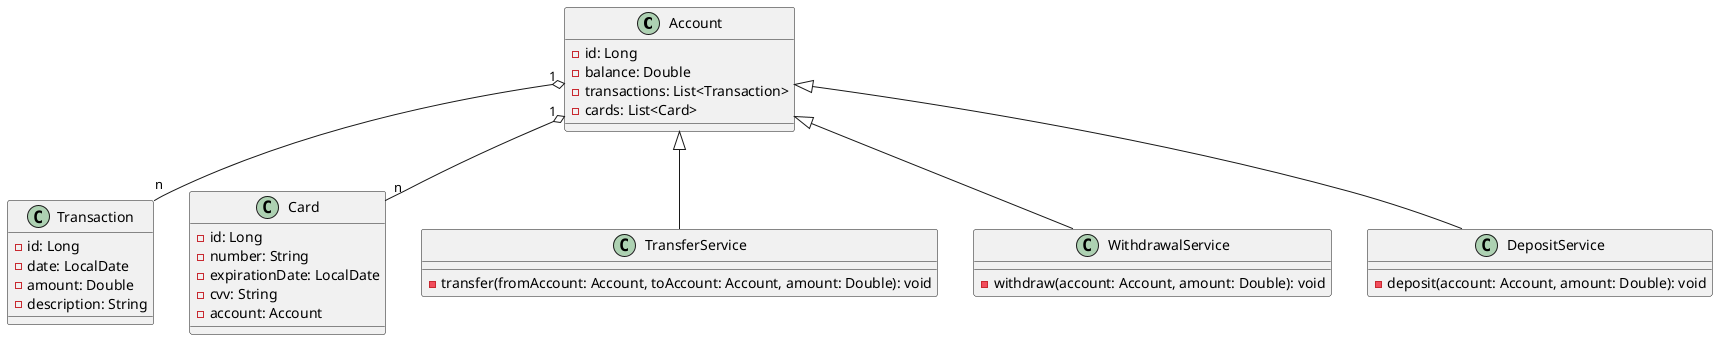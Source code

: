 @startuml Model

class Account {
  - id: Long
  - balance: Double
  - transactions: List<Transaction>
  - cards: List<Card>
}

class Transaction {
  - id: Long
  - date: LocalDate
  - amount: Double
  - description: String
}

class Card {
  - id: Long
  - number: String
  - expirationDate: LocalDate
  - cvv: String
  - account: Account
}

Account "1" o-- "n" Transaction
Account "1" o-- "n" Card

class TransferService {
  - transfer(fromAccount: Account, toAccount: Account, amount: Double): void
}

class WithdrawalService {
  - withdraw(account: Account, amount: Double): void
}

class DepositService {
  - deposit(account: Account, amount: Double): void
}

TransferService -up-|> Account
WithdrawalService -up-|> Account
DepositService -up-|> Account



@enduml
